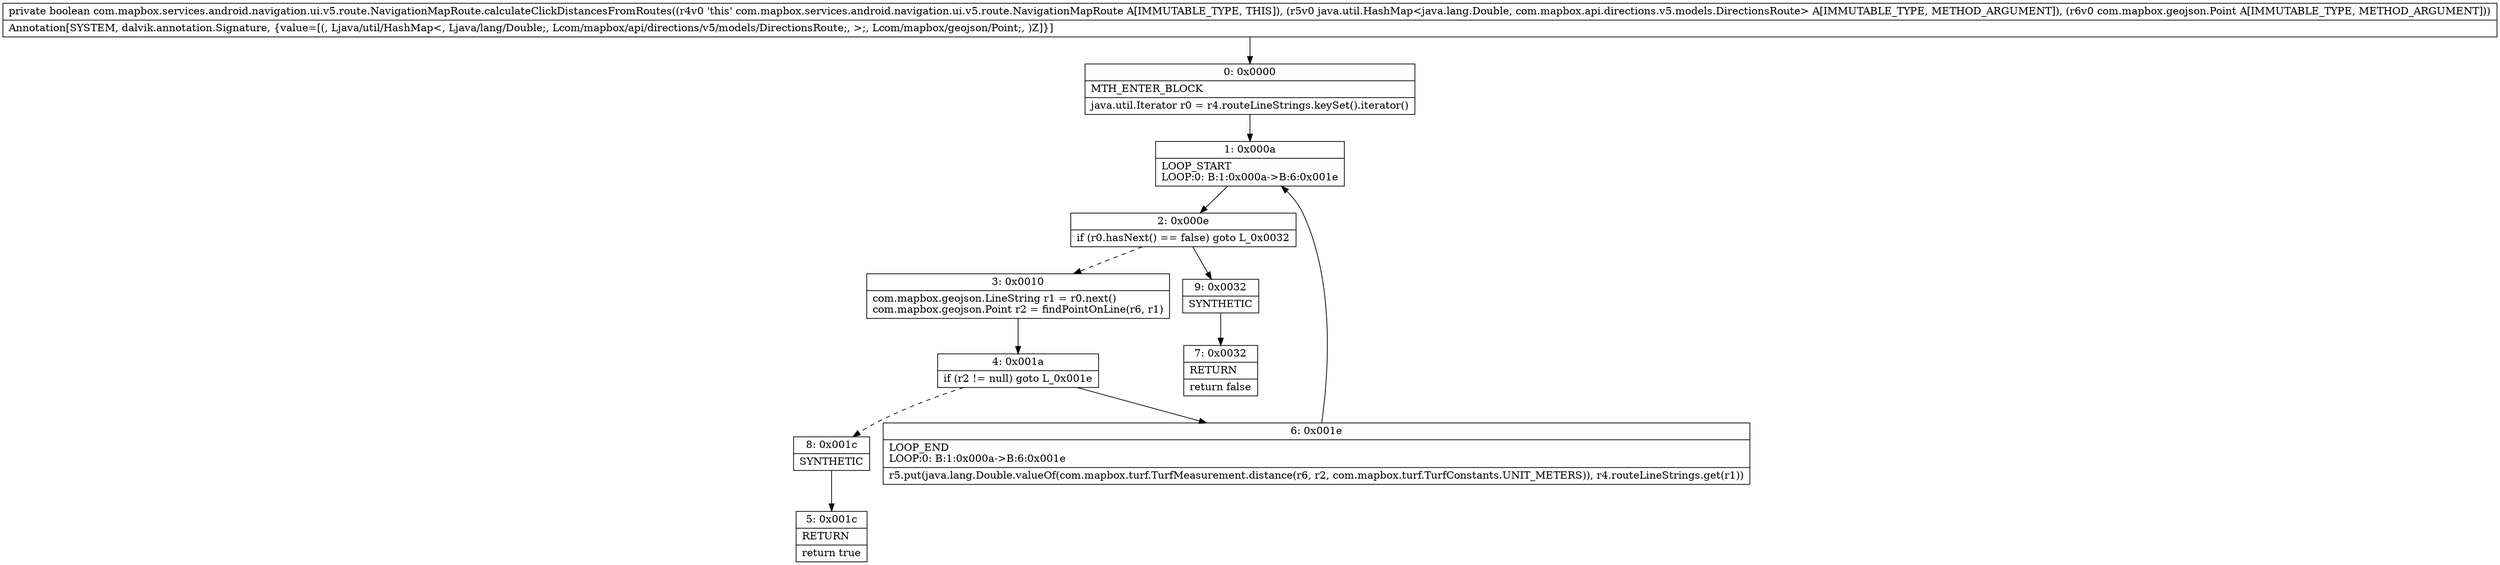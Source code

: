 digraph "CFG forcom.mapbox.services.android.navigation.ui.v5.route.NavigationMapRoute.calculateClickDistancesFromRoutes(Ljava\/util\/HashMap;Lcom\/mapbox\/geojson\/Point;)Z" {
Node_0 [shape=record,label="{0\:\ 0x0000|MTH_ENTER_BLOCK\l|java.util.Iterator r0 = r4.routeLineStrings.keySet().iterator()\l}"];
Node_1 [shape=record,label="{1\:\ 0x000a|LOOP_START\lLOOP:0: B:1:0x000a\-\>B:6:0x001e\l}"];
Node_2 [shape=record,label="{2\:\ 0x000e|if (r0.hasNext() == false) goto L_0x0032\l}"];
Node_3 [shape=record,label="{3\:\ 0x0010|com.mapbox.geojson.LineString r1 = r0.next()\lcom.mapbox.geojson.Point r2 = findPointOnLine(r6, r1)\l}"];
Node_4 [shape=record,label="{4\:\ 0x001a|if (r2 != null) goto L_0x001e\l}"];
Node_5 [shape=record,label="{5\:\ 0x001c|RETURN\l|return true\l}"];
Node_6 [shape=record,label="{6\:\ 0x001e|LOOP_END\lLOOP:0: B:1:0x000a\-\>B:6:0x001e\l|r5.put(java.lang.Double.valueOf(com.mapbox.turf.TurfMeasurement.distance(r6, r2, com.mapbox.turf.TurfConstants.UNIT_METERS)), r4.routeLineStrings.get(r1))\l}"];
Node_7 [shape=record,label="{7\:\ 0x0032|RETURN\l|return false\l}"];
Node_8 [shape=record,label="{8\:\ 0x001c|SYNTHETIC\l}"];
Node_9 [shape=record,label="{9\:\ 0x0032|SYNTHETIC\l}"];
MethodNode[shape=record,label="{private boolean com.mapbox.services.android.navigation.ui.v5.route.NavigationMapRoute.calculateClickDistancesFromRoutes((r4v0 'this' com.mapbox.services.android.navigation.ui.v5.route.NavigationMapRoute A[IMMUTABLE_TYPE, THIS]), (r5v0 java.util.HashMap\<java.lang.Double, com.mapbox.api.directions.v5.models.DirectionsRoute\> A[IMMUTABLE_TYPE, METHOD_ARGUMENT]), (r6v0 com.mapbox.geojson.Point A[IMMUTABLE_TYPE, METHOD_ARGUMENT]))  | Annotation[SYSTEM, dalvik.annotation.Signature, \{value=[(, Ljava\/util\/HashMap\<, Ljava\/lang\/Double;, Lcom\/mapbox\/api\/directions\/v5\/models\/DirectionsRoute;, \>;, Lcom\/mapbox\/geojson\/Point;, )Z]\}]\l}"];
MethodNode -> Node_0;
Node_0 -> Node_1;
Node_1 -> Node_2;
Node_2 -> Node_3[style=dashed];
Node_2 -> Node_9;
Node_3 -> Node_4;
Node_4 -> Node_6;
Node_4 -> Node_8[style=dashed];
Node_6 -> Node_1;
Node_8 -> Node_5;
Node_9 -> Node_7;
}

